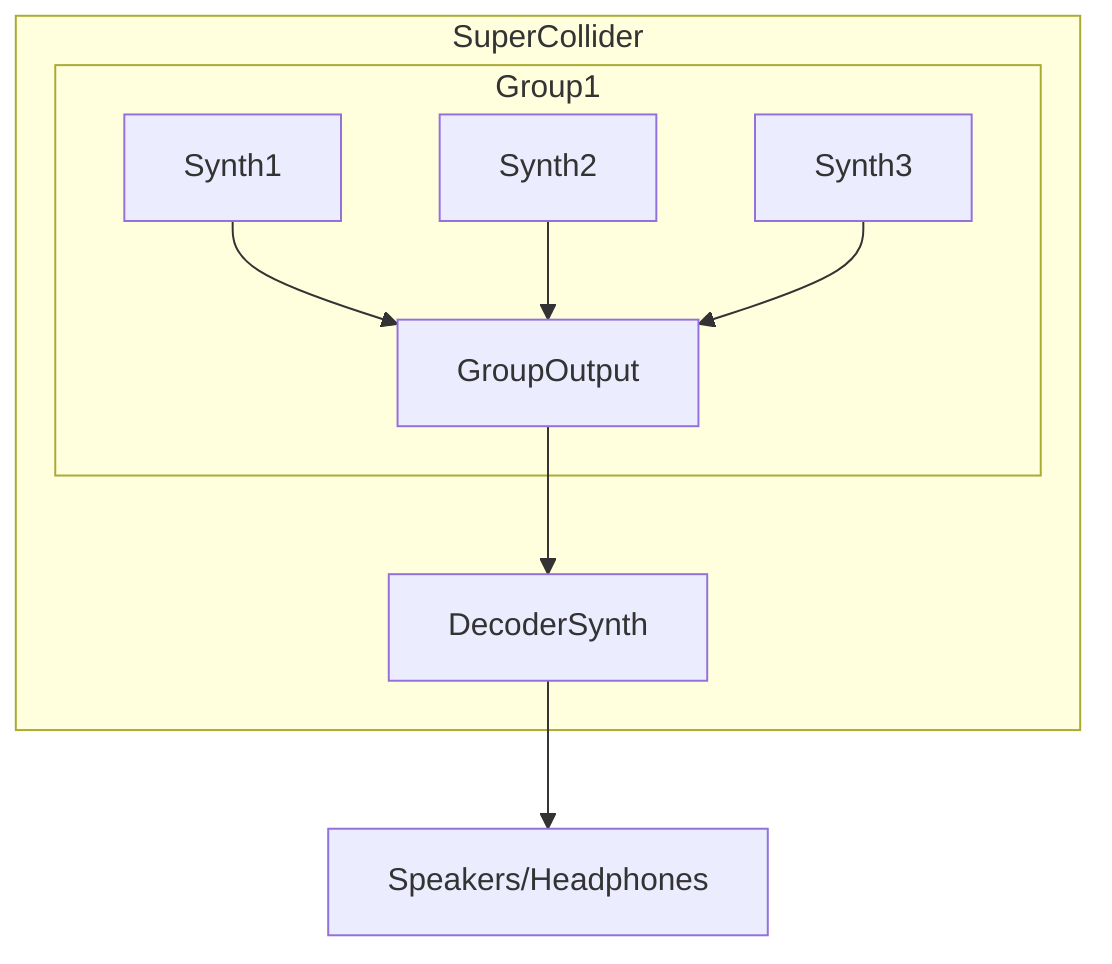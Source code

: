 graph TD
    subgraph SuperCollider

    subgraph Group1
    Synth1 --> GroupOutput
    Synth2 --> GroupOutput
    Synth3 --> GroupOutput
    end

    GroupOutput --> DecoderSynth
    end

    DecoderSynth --> Speakers/Headphones